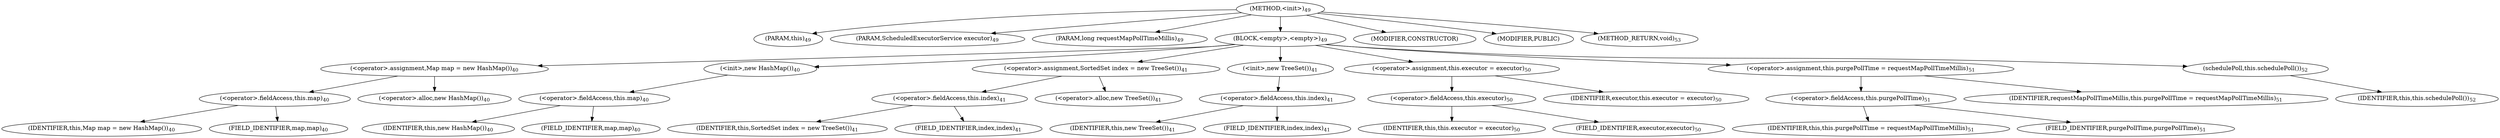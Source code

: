 digraph "&lt;init&gt;" {  
"77" [label = <(METHOD,&lt;init&gt;)<SUB>49</SUB>> ]
"6" [label = <(PARAM,this)<SUB>49</SUB>> ]
"78" [label = <(PARAM,ScheduledExecutorService executor)<SUB>49</SUB>> ]
"79" [label = <(PARAM,long requestMapPollTimeMillis)<SUB>49</SUB>> ]
"80" [label = <(BLOCK,&lt;empty&gt;,&lt;empty&gt;)<SUB>49</SUB>> ]
"81" [label = <(&lt;operator&gt;.assignment,Map map = new HashMap())<SUB>40</SUB>> ]
"82" [label = <(&lt;operator&gt;.fieldAccess,this.map)<SUB>40</SUB>> ]
"83" [label = <(IDENTIFIER,this,Map map = new HashMap())<SUB>40</SUB>> ]
"84" [label = <(FIELD_IDENTIFIER,map,map)<SUB>40</SUB>> ]
"85" [label = <(&lt;operator&gt;.alloc,new HashMap())<SUB>40</SUB>> ]
"86" [label = <(&lt;init&gt;,new HashMap())<SUB>40</SUB>> ]
"87" [label = <(&lt;operator&gt;.fieldAccess,this.map)<SUB>40</SUB>> ]
"88" [label = <(IDENTIFIER,this,new HashMap())<SUB>40</SUB>> ]
"89" [label = <(FIELD_IDENTIFIER,map,map)<SUB>40</SUB>> ]
"90" [label = <(&lt;operator&gt;.assignment,SortedSet index = new TreeSet())<SUB>41</SUB>> ]
"91" [label = <(&lt;operator&gt;.fieldAccess,this.index)<SUB>41</SUB>> ]
"92" [label = <(IDENTIFIER,this,SortedSet index = new TreeSet())<SUB>41</SUB>> ]
"93" [label = <(FIELD_IDENTIFIER,index,index)<SUB>41</SUB>> ]
"94" [label = <(&lt;operator&gt;.alloc,new TreeSet())<SUB>41</SUB>> ]
"95" [label = <(&lt;init&gt;,new TreeSet())<SUB>41</SUB>> ]
"96" [label = <(&lt;operator&gt;.fieldAccess,this.index)<SUB>41</SUB>> ]
"97" [label = <(IDENTIFIER,this,new TreeSet())<SUB>41</SUB>> ]
"98" [label = <(FIELD_IDENTIFIER,index,index)<SUB>41</SUB>> ]
"99" [label = <(&lt;operator&gt;.assignment,this.executor = executor)<SUB>50</SUB>> ]
"100" [label = <(&lt;operator&gt;.fieldAccess,this.executor)<SUB>50</SUB>> ]
"5" [label = <(IDENTIFIER,this,this.executor = executor)<SUB>50</SUB>> ]
"101" [label = <(FIELD_IDENTIFIER,executor,executor)<SUB>50</SUB>> ]
"102" [label = <(IDENTIFIER,executor,this.executor = executor)<SUB>50</SUB>> ]
"103" [label = <(&lt;operator&gt;.assignment,this.purgePollTime = requestMapPollTimeMillis)<SUB>51</SUB>> ]
"104" [label = <(&lt;operator&gt;.fieldAccess,this.purgePollTime)<SUB>51</SUB>> ]
"7" [label = <(IDENTIFIER,this,this.purgePollTime = requestMapPollTimeMillis)<SUB>51</SUB>> ]
"105" [label = <(FIELD_IDENTIFIER,purgePollTime,purgePollTime)<SUB>51</SUB>> ]
"106" [label = <(IDENTIFIER,requestMapPollTimeMillis,this.purgePollTime = requestMapPollTimeMillis)<SUB>51</SUB>> ]
"107" [label = <(schedulePoll,this.schedulePoll())<SUB>52</SUB>> ]
"8" [label = <(IDENTIFIER,this,this.schedulePoll())<SUB>52</SUB>> ]
"108" [label = <(MODIFIER,CONSTRUCTOR)> ]
"109" [label = <(MODIFIER,PUBLIC)> ]
"110" [label = <(METHOD_RETURN,void)<SUB>53</SUB>> ]
  "77" -> "6" 
  "77" -> "78" 
  "77" -> "79" 
  "77" -> "80" 
  "77" -> "108" 
  "77" -> "109" 
  "77" -> "110" 
  "80" -> "81" 
  "80" -> "86" 
  "80" -> "90" 
  "80" -> "95" 
  "80" -> "99" 
  "80" -> "103" 
  "80" -> "107" 
  "81" -> "82" 
  "81" -> "85" 
  "82" -> "83" 
  "82" -> "84" 
  "86" -> "87" 
  "87" -> "88" 
  "87" -> "89" 
  "90" -> "91" 
  "90" -> "94" 
  "91" -> "92" 
  "91" -> "93" 
  "95" -> "96" 
  "96" -> "97" 
  "96" -> "98" 
  "99" -> "100" 
  "99" -> "102" 
  "100" -> "5" 
  "100" -> "101" 
  "103" -> "104" 
  "103" -> "106" 
  "104" -> "7" 
  "104" -> "105" 
  "107" -> "8" 
}
